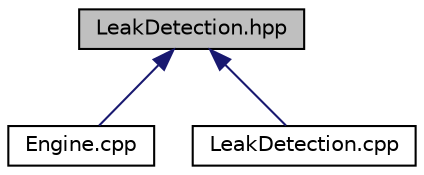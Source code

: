 digraph "LeakDetection.hpp"
{
  edge [fontname="Helvetica",fontsize="10",labelfontname="Helvetica",labelfontsize="10"];
  node [fontname="Helvetica",fontsize="10",shape=record];
  Node1 [label="LeakDetection.hpp",height=0.2,width=0.4,color="black", fillcolor="grey75", style="filled", fontcolor="black"];
  Node1 -> Node2 [dir="back",color="midnightblue",fontsize="10",style="solid",fontname="Helvetica"];
  Node2 [label="Engine.cpp",height=0.2,width=0.4,color="black", fillcolor="white", style="filled",URL="$_engine_8cpp.html"];
  Node1 -> Node3 [dir="back",color="midnightblue",fontsize="10",style="solid",fontname="Helvetica"];
  Node3 [label="LeakDetection.cpp",height=0.2,width=0.4,color="black", fillcolor="white", style="filled",URL="$_leak_detection_8cpp.html"];
}
